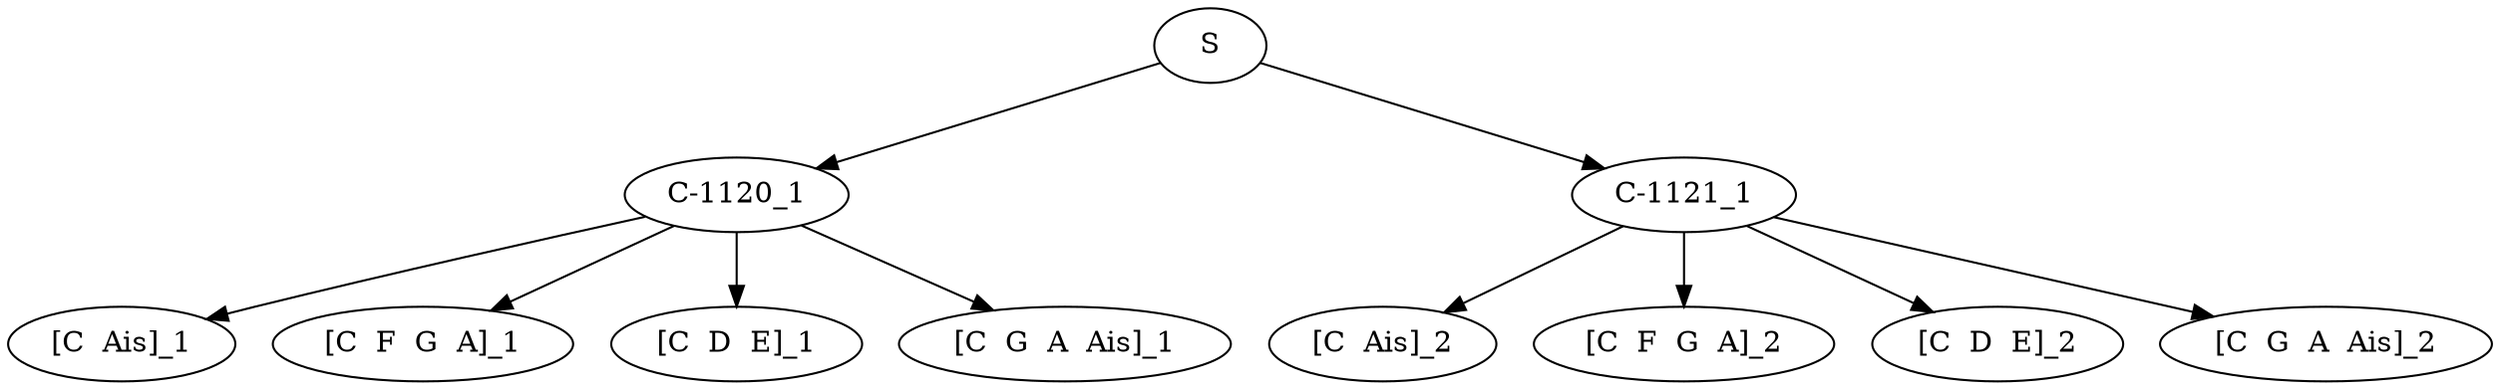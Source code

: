 digraph sample{
"S" -> "C-1120_1";
"C-1120_1" -> "[C  Ais]_1";
"C-1120_1" -> "[C  F  G  A]_1";
"C-1120_1" -> "[C  D  E]_1";
"C-1120_1" -> "[C  G  A  Ais]_1";
"S" -> "C-1121_1";
"C-1121_1" -> "[C  Ais]_2";
"C-1121_1" -> "[C  F  G  A]_2";
"C-1121_1" -> "[C  D  E]_2";
"C-1121_1" -> "[C  G  A  Ais]_2";

{rank = min; "S";}
{rank = same; "C-1120_1"; "C-1121_1";}
{rank = same; "[C  Ais]_1"; "[C  Ais]_2"; "[C  D  E]_1"; "[C  D  E]_2"; "[C  F  G  A]_1"; "[C  F  G  A]_2"; "[C  G  A  Ais]_1"; "[C  G  A  Ais]_2";}
}